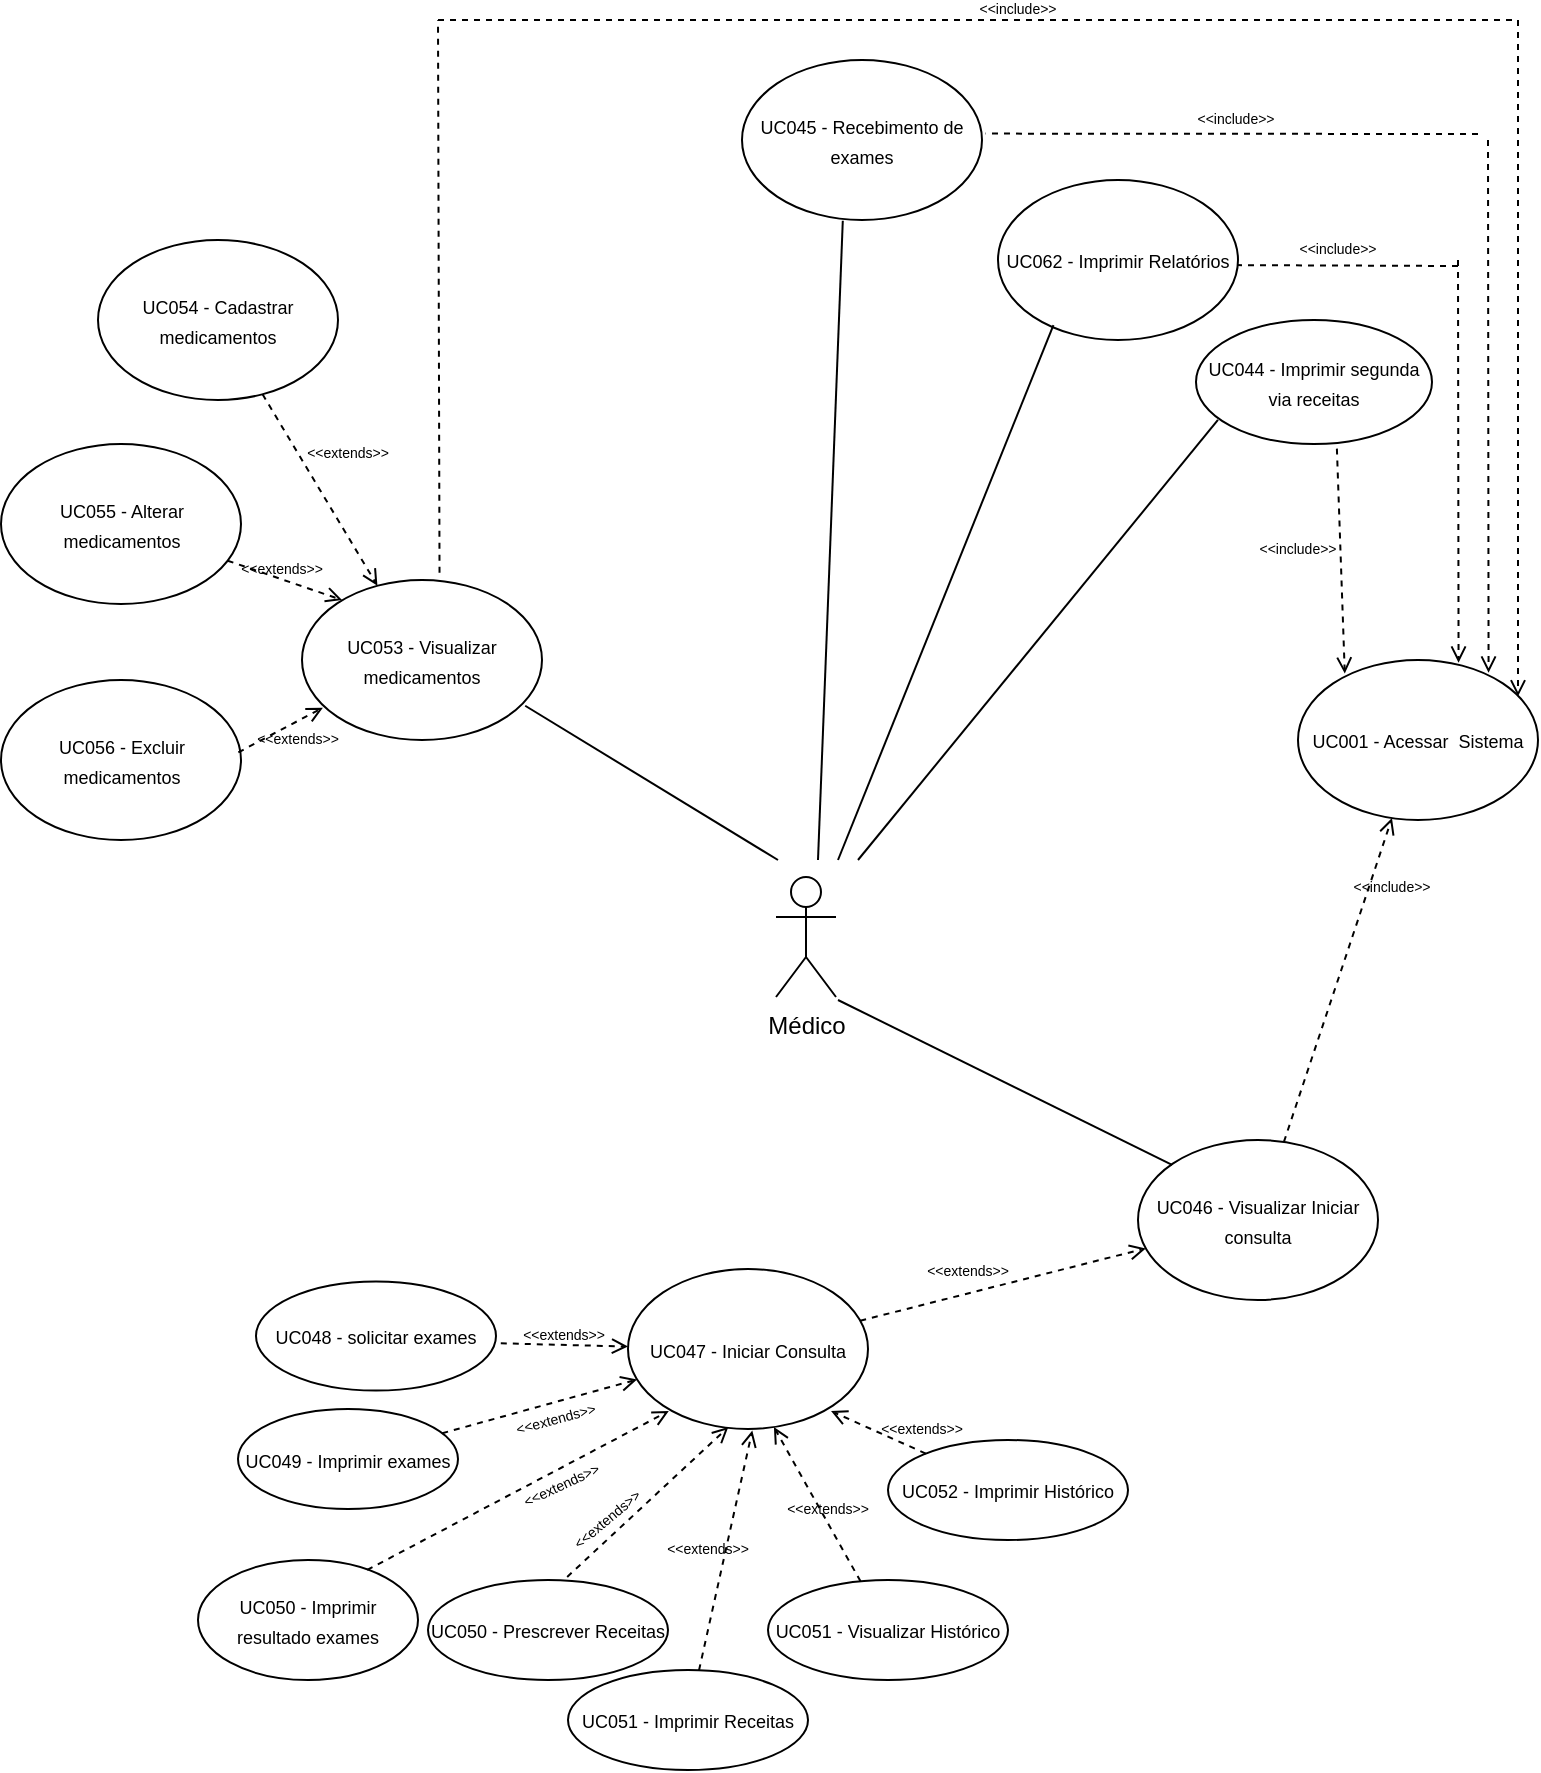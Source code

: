 <mxfile version="13.0.1" type="device"><diagram id="DpLsmklM6RV8-1Ke46bI" name="Page-1"><mxGraphModel dx="449" dy="267" grid="1" gridSize="10" guides="1" tooltips="1" connect="0" arrows="0" fold="1" page="1" pageScale="1" pageWidth="827" pageHeight="1169" math="0" shadow="0"><root><mxCell id="0"/><mxCell id="1" parent="0"/><mxCell id="2bqZi__AXVhJagl_6Wfu-1" value="Médico" style="shape=umlActor;verticalLabelPosition=bottom;labelBackgroundColor=#ffffff;verticalAlign=top;html=1;outlineConnect=0;" parent="1" vertex="1"><mxGeometry x="399" y="468.5" width="30" height="60" as="geometry"/></mxCell><mxCell id="2bqZi__AXVhJagl_6Wfu-2" value="&lt;font style=&quot;font-size: 9px&quot;&gt;UC001 - Acessar&amp;nbsp; Sistema&lt;/font&gt;" style="ellipse;whiteSpace=wrap;html=1;" parent="1" vertex="1"><mxGeometry x="660" y="360" width="120" height="80" as="geometry"/></mxCell><mxCell id="2bqZi__AXVhJagl_6Wfu-3" value="&lt;font style=&quot;font-size: 9px&quot;&gt;UC046 - Visualizar Iniciar consulta&lt;/font&gt;" style="ellipse;whiteSpace=wrap;html=1;" parent="1" vertex="1"><mxGeometry x="580" y="600" width="120" height="80" as="geometry"/></mxCell><mxCell id="2bqZi__AXVhJagl_6Wfu-5" value="" style="endArrow=open;html=1;dashed=1;fontSize=7;endFill=0;" parent="1" source="2bqZi__AXVhJagl_6Wfu-3" target="2bqZi__AXVhJagl_6Wfu-2" edge="1"><mxGeometry width="50" height="50" relative="1" as="geometry"><mxPoint x="640.85" y="444.509" as="sourcePoint"/><mxPoint x="687" y="522" as="targetPoint"/></mxGeometry></mxCell><mxCell id="2bqZi__AXVhJagl_6Wfu-6" value="" style="endArrow=none;html=1;exitX=0.142;exitY=0.155;exitDx=0;exitDy=0;exitPerimeter=0;" parent="1" source="2bqZi__AXVhJagl_6Wfu-3" edge="1"><mxGeometry width="50" height="50" relative="1" as="geometry"><mxPoint x="536.646" y="499.306" as="sourcePoint"/><mxPoint x="430" y="530" as="targetPoint"/></mxGeometry></mxCell><mxCell id="2bqZi__AXVhJagl_6Wfu-14" value="&lt;font style=&quot;font-size: 9px&quot;&gt;UC047 - Iniciar Consulta&lt;br&gt;&lt;/font&gt;" style="ellipse;whiteSpace=wrap;html=1;" parent="1" vertex="1"><mxGeometry x="325" y="664.5" width="120" height="80" as="geometry"/></mxCell><mxCell id="2bqZi__AXVhJagl_6Wfu-16" value="" style="endArrow=open;html=1;dashed=1;fontSize=7;endFill=0;exitX=1.02;exitY=0.567;exitDx=0;exitDy=0;exitPerimeter=0;" parent="1" source="2bqZi__AXVhJagl_6Wfu-22" target="2bqZi__AXVhJagl_6Wfu-14" edge="1"><mxGeometry width="50" height="50" relative="1" as="geometry"><mxPoint x="395.14" y="599.84" as="sourcePoint"/><mxPoint x="455" y="601" as="targetPoint"/></mxGeometry></mxCell><mxCell id="2bqZi__AXVhJagl_6Wfu-22" value="&lt;font style=&quot;font-size: 9px&quot;&gt;UC048 - solicitar exames&lt;/font&gt;" style="ellipse;whiteSpace=wrap;html=1;" parent="1" vertex="1"><mxGeometry x="139" y="670.75" width="120" height="54.5" as="geometry"/></mxCell><mxCell id="2bqZi__AXVhJagl_6Wfu-26" value="&lt;font style=&quot;font-size: 9px&quot;&gt;UC049 - Imprimir exames&lt;/font&gt;" style="ellipse;whiteSpace=wrap;html=1;" parent="1" vertex="1"><mxGeometry x="130" y="734.5" width="110" height="50" as="geometry"/></mxCell><mxCell id="2bqZi__AXVhJagl_6Wfu-27" value="&lt;font style=&quot;font-size: 9px&quot;&gt;UC045 - Recebimento de exames&lt;/font&gt;" style="ellipse;whiteSpace=wrap;html=1;" parent="1" vertex="1"><mxGeometry x="382" y="60" width="120" height="80" as="geometry"/></mxCell><mxCell id="2bqZi__AXVhJagl_6Wfu-31" value="&lt;font style=&quot;font-size: 9px&quot;&gt;UC044 - Imprimir segunda via receitas&lt;/font&gt;" style="ellipse;whiteSpace=wrap;html=1;" parent="1" vertex="1"><mxGeometry x="609" y="190" width="118" height="62" as="geometry"/></mxCell><mxCell id="2bqZi__AXVhJagl_6Wfu-38" value="&amp;lt;&amp;lt;include&amp;gt;&amp;gt;" style="text;html=1;strokeColor=none;fillColor=none;align=center;verticalAlign=middle;whiteSpace=wrap;rounded=0;fontSize=7;rotation=0;direction=west;" parent="1" vertex="1"><mxGeometry x="687" y="468.5" width="40" height="10" as="geometry"/></mxCell><mxCell id="2bqZi__AXVhJagl_6Wfu-47" value="" style="endArrow=open;html=1;dashed=1;fontSize=7;endFill=0;" parent="1" source="2bqZi__AXVhJagl_6Wfu-26" target="2bqZi__AXVhJagl_6Wfu-14" edge="1"><mxGeometry width="50" height="50" relative="1" as="geometry"><mxPoint x="-106.48" y="719.48" as="sourcePoint"/><mxPoint x="-45" y="719" as="targetPoint"/></mxGeometry></mxCell><mxCell id="2bqZi__AXVhJagl_6Wfu-49" value="" style="endArrow=none;html=1;exitX=0.93;exitY=0.786;exitDx=0;exitDy=0;exitPerimeter=0;" parent="1" source="2bqZi__AXVhJagl_6Wfu-65" edge="1"><mxGeometry width="50" height="50" relative="1" as="geometry"><mxPoint x="79" y="170" as="sourcePoint"/><mxPoint x="400" y="460" as="targetPoint"/></mxGeometry></mxCell><mxCell id="2bqZi__AXVhJagl_6Wfu-60" value="" style="endArrow=open;html=1;dashed=1;fontSize=7;endFill=0;" parent="1" source="2bqZi__AXVhJagl_6Wfu-14" target="2bqZi__AXVhJagl_6Wfu-3" edge="1"><mxGeometry width="50" height="50" relative="1" as="geometry"><mxPoint x="707" y="800" as="sourcePoint"/><mxPoint x="706.54" y="565.04" as="targetPoint"/></mxGeometry></mxCell><mxCell id="2bqZi__AXVhJagl_6Wfu-62" value="" style="endArrow=open;html=1;dashed=1;fontSize=7;endFill=0;exitX=0.597;exitY=1.037;exitDx=0;exitDy=0;exitPerimeter=0;entryX=0.195;entryY=0.085;entryDx=0;entryDy=0;entryPerimeter=0;" parent="1" source="2bqZi__AXVhJagl_6Wfu-31" edge="1" target="2bqZi__AXVhJagl_6Wfu-2"><mxGeometry width="50" height="50" relative="1" as="geometry"><mxPoint x="700" y="170" as="sourcePoint"/><mxPoint x="700" y="360" as="targetPoint"/></mxGeometry></mxCell><mxCell id="2bqZi__AXVhJagl_6Wfu-63" value="&amp;lt;&amp;lt;include&amp;gt;&amp;gt;" style="text;html=1;strokeColor=none;fillColor=none;align=center;verticalAlign=middle;whiteSpace=wrap;rounded=0;fontSize=7;rotation=0;" parent="1" vertex="1"><mxGeometry x="640" y="300" width="40" height="10" as="geometry"/></mxCell><mxCell id="2bqZi__AXVhJagl_6Wfu-65" value="&lt;font style=&quot;font-size: 9px&quot;&gt;UC053 - Visualizar medicamentos&lt;/font&gt;" style="ellipse;whiteSpace=wrap;html=1;" parent="1" vertex="1"><mxGeometry x="162" y="320" width="120" height="80" as="geometry"/></mxCell><mxCell id="2bqZi__AXVhJagl_6Wfu-69" value="&lt;font style=&quot;font-size: 9px&quot;&gt;UC055 - Alterar medicamentos&lt;/font&gt;" style="ellipse;whiteSpace=wrap;html=1;" parent="1" vertex="1"><mxGeometry x="11.5" y="252" width="120" height="80" as="geometry"/></mxCell><mxCell id="2bqZi__AXVhJagl_6Wfu-70" value="&lt;font style=&quot;font-size: 9px&quot;&gt;UC056 - Excluir medicamentos&lt;/font&gt;" style="ellipse;whiteSpace=wrap;html=1;" parent="1" vertex="1"><mxGeometry x="11.5" y="370" width="120" height="80" as="geometry"/></mxCell><mxCell id="2bqZi__AXVhJagl_6Wfu-71" value="" style="endArrow=open;html=1;dashed=1;fontSize=7;endFill=0;" parent="1" source="2bqZi__AXVhJagl_6Wfu-46" target="2bqZi__AXVhJagl_6Wfu-65" edge="1"><mxGeometry width="50" height="50" relative="1" as="geometry"><mxPoint x="-91.481" y="231.002" as="sourcePoint"/><mxPoint x="-44.5" y="250" as="targetPoint"/></mxGeometry></mxCell><mxCell id="2bqZi__AXVhJagl_6Wfu-72" value="" style="endArrow=open;html=1;dashed=1;fontSize=7;endFill=0;exitX=0.989;exitY=0.452;exitDx=0;exitDy=0;exitPerimeter=0;entryX=0.087;entryY=0.798;entryDx=0;entryDy=0;entryPerimeter=0;" parent="1" source="2bqZi__AXVhJagl_6Wfu-70" target="2bqZi__AXVhJagl_6Wfu-65" edge="1"><mxGeometry width="50" height="50" relative="1" as="geometry"><mxPoint x="-50.674" y="319.991" as="sourcePoint"/><mxPoint x="-24.067" y="305.224" as="targetPoint"/></mxGeometry></mxCell><mxCell id="pEZ3oHJ2oiIkwcKdvVKI-1" value="&amp;lt;&amp;lt;extends&amp;gt;&amp;gt;" style="text;html=1;strokeColor=none;fillColor=none;align=center;verticalAlign=middle;whiteSpace=wrap;rounded=0;fontSize=7;rotation=0;" parent="1" vertex="1"><mxGeometry x="273" y="693" width="40" height="10" as="geometry"/></mxCell><mxCell id="pEZ3oHJ2oiIkwcKdvVKI-2" value="&lt;font style=&quot;font-size: 9px&quot;&gt;UC050 - Imprimir resultado exames&lt;br&gt;&lt;/font&gt;" style="ellipse;whiteSpace=wrap;html=1;" parent="1" vertex="1"><mxGeometry x="110" y="810" width="110" height="60" as="geometry"/></mxCell><mxCell id="pEZ3oHJ2oiIkwcKdvVKI-3" value="" style="endArrow=open;html=1;dashed=1;fontSize=7;endFill=0;exitX=0.769;exitY=0.083;exitDx=0;exitDy=0;exitPerimeter=0;entryX=0.17;entryY=0.888;entryDx=0;entryDy=0;entryPerimeter=0;" parent="1" source="pEZ3oHJ2oiIkwcKdvVKI-2" target="2bqZi__AXVhJagl_6Wfu-14" edge="1"><mxGeometry width="50" height="50" relative="1" as="geometry"><mxPoint x="261.024" y="774.337" as="sourcePoint"/><mxPoint x="339.135" y="730.289" as="targetPoint"/></mxGeometry></mxCell><mxCell id="pEZ3oHJ2oiIkwcKdvVKI-4" value="&amp;lt;&amp;lt;extends&amp;gt;&amp;gt;" style="text;html=1;strokeColor=none;fillColor=none;align=center;verticalAlign=middle;whiteSpace=wrap;rounded=0;fontSize=7;rotation=-15;" parent="1" vertex="1"><mxGeometry x="269" y="734.5" width="40" height="10" as="geometry"/></mxCell><mxCell id="pEZ3oHJ2oiIkwcKdvVKI-5" value="&amp;lt;&amp;lt;extends&amp;gt;&amp;gt;" style="text;html=1;strokeColor=none;fillColor=none;align=center;verticalAlign=middle;whiteSpace=wrap;rounded=0;fontSize=7;rotation=-25;" parent="1" vertex="1"><mxGeometry x="272" y="768" width="40" height="10" as="geometry"/></mxCell><mxCell id="pEZ3oHJ2oiIkwcKdvVKI-7" value="&amp;lt;&amp;lt;extends&amp;gt;&amp;gt;" style="text;html=1;strokeColor=none;fillColor=none;align=center;verticalAlign=middle;whiteSpace=wrap;rounded=0;fontSize=7;rotation=0;" parent="1" vertex="1"><mxGeometry x="475" y="660.75" width="40" height="10" as="geometry"/></mxCell><mxCell id="pEZ3oHJ2oiIkwcKdvVKI-8" value="&lt;font style=&quot;font-size: 9px&quot;&gt;UC050 - Prescrever Receitas&lt;br&gt;&lt;/font&gt;" style="ellipse;whiteSpace=wrap;html=1;" parent="1" vertex="1"><mxGeometry x="225" y="820" width="120" height="50" as="geometry"/></mxCell><mxCell id="pEZ3oHJ2oiIkwcKdvVKI-9" value="" style="endArrow=open;html=1;dashed=1;fontSize=7;endFill=0;entryX=0.418;entryY=0.988;entryDx=0;entryDy=0;entryPerimeter=0;exitX=0.58;exitY=-0.031;exitDx=0;exitDy=0;exitPerimeter=0;" parent="1" source="pEZ3oHJ2oiIkwcKdvVKI-8" target="2bqZi__AXVhJagl_6Wfu-14" edge="1"><mxGeometry width="50" height="50" relative="1" as="geometry"><mxPoint x="413" y="828" as="sourcePoint"/><mxPoint x="462.52" y="734.5" as="targetPoint"/></mxGeometry></mxCell><mxCell id="pEZ3oHJ2oiIkwcKdvVKI-12" value="&amp;lt;&amp;lt;extends&amp;gt;&amp;gt;" style="text;html=1;strokeColor=none;fillColor=none;align=center;verticalAlign=middle;whiteSpace=wrap;rounded=0;fontSize=7;rotation=-40;" parent="1" vertex="1"><mxGeometry x="295" y="785" width="40" height="10" as="geometry"/></mxCell><mxCell id="pEZ3oHJ2oiIkwcKdvVKI-13" value="&lt;font style=&quot;font-size: 9px&quot;&gt;UC051 - Imprimir Receitas&lt;br&gt;&lt;/font&gt;" style="ellipse;whiteSpace=wrap;html=1;" parent="1" vertex="1"><mxGeometry x="295" y="865" width="120" height="50" as="geometry"/></mxCell><mxCell id="pEZ3oHJ2oiIkwcKdvVKI-14" value="" style="endArrow=open;html=1;dashed=1;fontSize=7;endFill=0;entryX=0.518;entryY=1.01;entryDx=0;entryDy=0;entryPerimeter=0;" parent="1" source="pEZ3oHJ2oiIkwcKdvVKI-13" target="2bqZi__AXVhJagl_6Wfu-14" edge="1"><mxGeometry width="50" height="50" relative="1" as="geometry"><mxPoint x="394.6" y="838.45" as="sourcePoint"/><mxPoint x="411" y="743" as="targetPoint"/></mxGeometry></mxCell><mxCell id="pEZ3oHJ2oiIkwcKdvVKI-15" value="&amp;lt;&amp;lt;extends&amp;gt;&amp;gt;" style="text;html=1;strokeColor=none;fillColor=none;align=center;verticalAlign=middle;whiteSpace=wrap;rounded=0;fontSize=7;rotation=0;" parent="1" vertex="1"><mxGeometry x="345" y="800" width="40" height="10" as="geometry"/></mxCell><mxCell id="pEZ3oHJ2oiIkwcKdvVKI-16" value="&lt;font style=&quot;font-size: 9px&quot;&gt;UC051 - Visualizar Histórico&lt;br&gt;&lt;/font&gt;" style="ellipse;whiteSpace=wrap;html=1;" parent="1" vertex="1"><mxGeometry x="395" y="820" width="120" height="50" as="geometry"/></mxCell><mxCell id="pEZ3oHJ2oiIkwcKdvVKI-17" value="&lt;font style=&quot;font-size: 9px&quot;&gt;UC052 - Imprimir Histórico&lt;br&gt;&lt;/font&gt;" style="ellipse;whiteSpace=wrap;html=1;" parent="1" vertex="1"><mxGeometry x="455" y="750" width="120" height="50" as="geometry"/></mxCell><mxCell id="pEZ3oHJ2oiIkwcKdvVKI-18" value="" style="endArrow=open;html=1;dashed=1;fontSize=7;endFill=0;entryX=0.608;entryY=0.988;entryDx=0;entryDy=0;entryPerimeter=0;" parent="1" source="pEZ3oHJ2oiIkwcKdvVKI-16" target="2bqZi__AXVhJagl_6Wfu-14" edge="1"><mxGeometry width="50" height="50" relative="1" as="geometry"><mxPoint x="360.51" y="865.106" as="sourcePoint"/><mxPoint x="387.16" y="745.3" as="targetPoint"/></mxGeometry></mxCell><mxCell id="pEZ3oHJ2oiIkwcKdvVKI-19" value="&amp;lt;&amp;lt;extends&amp;gt;&amp;gt;" style="text;html=1;strokeColor=none;fillColor=none;align=center;verticalAlign=middle;whiteSpace=wrap;rounded=0;fontSize=7;rotation=0;" parent="1" vertex="1"><mxGeometry x="405" y="780" width="40" height="10" as="geometry"/></mxCell><mxCell id="pEZ3oHJ2oiIkwcKdvVKI-21" value="" style="endArrow=open;html=1;dashed=1;fontSize=7;endFill=0;entryX=0.846;entryY=0.888;entryDx=0;entryDy=0;entryPerimeter=0;" parent="1" source="pEZ3oHJ2oiIkwcKdvVKI-17" target="2bqZi__AXVhJagl_6Wfu-14" edge="1"><mxGeometry width="50" height="50" relative="1" as="geometry"><mxPoint x="441.382" y="820.652" as="sourcePoint"/><mxPoint x="397.96" y="743.54" as="targetPoint"/></mxGeometry></mxCell><mxCell id="pEZ3oHJ2oiIkwcKdvVKI-22" value="&amp;lt;&amp;lt;extends&amp;gt;&amp;gt;" style="text;html=1;strokeColor=none;fillColor=none;align=center;verticalAlign=middle;whiteSpace=wrap;rounded=0;fontSize=7;rotation=0;" parent="1" vertex="1"><mxGeometry x="452" y="740" width="40" height="10" as="geometry"/></mxCell><mxCell id="2bqZi__AXVhJagl_6Wfu-46" value="&lt;font style=&quot;font-size: 9px&quot;&gt;UC054 - Cadastrar medicamentos&lt;/font&gt;" style="ellipse;whiteSpace=wrap;html=1;" parent="1" vertex="1"><mxGeometry x="60" y="150" width="120" height="80" as="geometry"/></mxCell><mxCell id="pEZ3oHJ2oiIkwcKdvVKI-24" value="" style="endArrow=open;html=1;dashed=1;fontSize=7;endFill=0;entryX=0.167;entryY=0.125;entryDx=0;entryDy=0;entryPerimeter=0;" parent="1" source="2bqZi__AXVhJagl_6Wfu-69" target="2bqZi__AXVhJagl_6Wfu-65" edge="1"><mxGeometry width="50" height="50" relative="1" as="geometry"><mxPoint x="-168.61" y="297.817" as="sourcePoint"/><mxPoint x="-2.358" y="104.696" as="targetPoint"/></mxGeometry></mxCell><mxCell id="pEZ3oHJ2oiIkwcKdvVKI-26" value="&amp;lt;&amp;lt;include&amp;gt;&amp;gt;" style="text;html=1;strokeColor=none;fillColor=none;align=center;verticalAlign=middle;whiteSpace=wrap;rounded=0;fontSize=7;rotation=0;" parent="1" vertex="1"><mxGeometry x="609" y="85" width="40" height="10" as="geometry"/></mxCell><mxCell id="pEZ3oHJ2oiIkwcKdvVKI-27" value="" style="endArrow=open;html=1;dashed=1;fontSize=7;endFill=0;entryX=0.794;entryY=0.079;entryDx=0;entryDy=0;entryPerimeter=0;" parent="1" target="2bqZi__AXVhJagl_6Wfu-2" edge="1"><mxGeometry width="50" height="50" relative="1" as="geometry"><mxPoint x="755" y="100" as="sourcePoint"/><mxPoint x="755.24" y="359.28" as="targetPoint"/></mxGeometry></mxCell><mxCell id="pEZ3oHJ2oiIkwcKdvVKI-28" value="" style="endArrow=none;dashed=1;html=1;entryX=1.015;entryY=0.46;entryDx=0;entryDy=0;entryPerimeter=0;" parent="1" target="2bqZi__AXVhJagl_6Wfu-27" edge="1"><mxGeometry width="50" height="50" relative="1" as="geometry"><mxPoint x="750" y="97" as="sourcePoint"/><mxPoint x="493.8" y="102.88" as="targetPoint"/></mxGeometry></mxCell><mxCell id="pEZ3oHJ2oiIkwcKdvVKI-29" value="" style="endArrow=none;html=1;exitX=0.093;exitY=0.806;exitDx=0;exitDy=0;exitPerimeter=0;" parent="1" source="2bqZi__AXVhJagl_6Wfu-31" edge="1"><mxGeometry width="50" height="50" relative="1" as="geometry"><mxPoint x="79" y="170" as="sourcePoint"/><mxPoint x="440" y="460" as="targetPoint"/></mxGeometry></mxCell><mxCell id="pEZ3oHJ2oiIkwcKdvVKI-30" value="" style="endArrow=none;html=1;exitX=0.42;exitY=1.005;exitDx=0;exitDy=0;exitPerimeter=0;" parent="1" source="2bqZi__AXVhJagl_6Wfu-27" edge="1"><mxGeometry width="50" height="50" relative="1" as="geometry"><mxPoint x="79" y="170" as="sourcePoint"/><mxPoint x="420" y="460" as="targetPoint"/></mxGeometry></mxCell><mxCell id="pEZ3oHJ2oiIkwcKdvVKI-31" value="&amp;lt;&amp;lt;extends&amp;gt;&amp;gt;" style="text;html=1;strokeColor=none;fillColor=none;align=center;verticalAlign=middle;whiteSpace=wrap;rounded=0;fontSize=7;rotation=0;" parent="1" vertex="1"><mxGeometry x="165" y="252" width="40" height="10" as="geometry"/></mxCell><mxCell id="pEZ3oHJ2oiIkwcKdvVKI-33" value="&amp;lt;&amp;lt;extends&amp;gt;&amp;gt;" style="text;html=1;strokeColor=none;fillColor=none;align=center;verticalAlign=middle;whiteSpace=wrap;rounded=0;fontSize=7;rotation=0;" parent="1" vertex="1"><mxGeometry x="140" y="395" width="40" height="10" as="geometry"/></mxCell><mxCell id="pEZ3oHJ2oiIkwcKdvVKI-34" value="" style="endArrow=open;html=1;dashed=1;fontSize=7;endFill=0;entryX=0.732;entryY=0.029;entryDx=0;entryDy=0;entryPerimeter=0;" parent="1" edge="1"><mxGeometry width="50" height="50" relative="1" as="geometry"><mxPoint x="770" y="40" as="sourcePoint"/><mxPoint x="770.0" y="378.16" as="targetPoint"/></mxGeometry></mxCell><mxCell id="pEZ3oHJ2oiIkwcKdvVKI-35" value="" style="endArrow=none;dashed=1;html=1;" parent="1" edge="1"><mxGeometry width="50" height="50" relative="1" as="geometry"><mxPoint x="230" y="40" as="sourcePoint"/><mxPoint x="770" y="40" as="targetPoint"/></mxGeometry></mxCell><mxCell id="pEZ3oHJ2oiIkwcKdvVKI-36" value="" style="endArrow=none;dashed=1;html=1;exitX=0.573;exitY=-0.045;exitDx=0;exitDy=0;exitPerimeter=0;" parent="1" source="2bqZi__AXVhJagl_6Wfu-65" edge="1"><mxGeometry width="50" height="50" relative="1" as="geometry"><mxPoint x="390" y="260" as="sourcePoint"/><mxPoint x="230" y="40" as="targetPoint"/></mxGeometry></mxCell><mxCell id="pEZ3oHJ2oiIkwcKdvVKI-38" value="&amp;lt;&amp;lt;extends&amp;gt;&amp;gt;" style="text;html=1;strokeColor=none;fillColor=none;align=center;verticalAlign=middle;whiteSpace=wrap;rounded=0;fontSize=7;rotation=0;" parent="1" vertex="1"><mxGeometry x="131.5" y="310" width="40" height="10" as="geometry"/></mxCell><mxCell id="pEZ3oHJ2oiIkwcKdvVKI-39" value="&amp;lt;&amp;lt;include&amp;gt;&amp;gt;" style="text;html=1;strokeColor=none;fillColor=none;align=center;verticalAlign=middle;whiteSpace=wrap;rounded=0;fontSize=7;rotation=0;" parent="1" vertex="1"><mxGeometry x="500" y="30" width="40" height="10" as="geometry"/></mxCell><mxCell id="YRGmhSZk34cFpndq9H_r-2" value="&lt;font style=&quot;font-size: 9px&quot;&gt;UC062 - Imprimir Relatórios&lt;br&gt;&lt;/font&gt;" style="ellipse;whiteSpace=wrap;html=1;" vertex="1" parent="1"><mxGeometry x="510" y="120" width="120" height="80" as="geometry"/></mxCell><mxCell id="YRGmhSZk34cFpndq9H_r-3" value="" style="endArrow=none;html=1;exitX=0.231;exitY=0.907;exitDx=0;exitDy=0;exitPerimeter=0;" edge="1" parent="1" source="YRGmhSZk34cFpndq9H_r-2"><mxGeometry width="50" height="50" relative="1" as="geometry"><mxPoint x="432.4" y="140.4" as="sourcePoint"/><mxPoint x="430" y="460" as="targetPoint"/></mxGeometry></mxCell><mxCell id="YRGmhSZk34cFpndq9H_r-4" value="" style="endArrow=none;dashed=1;html=1;entryX=0.996;entryY=0.532;entryDx=0;entryDy=0;entryPerimeter=0;" edge="1" parent="1" target="YRGmhSZk34cFpndq9H_r-2"><mxGeometry width="50" height="50" relative="1" as="geometry"><mxPoint x="740" y="163" as="sourcePoint"/><mxPoint x="503.8" y="96.8" as="targetPoint"/></mxGeometry></mxCell><mxCell id="YRGmhSZk34cFpndq9H_r-5" value="" style="endArrow=open;html=1;dashed=1;fontSize=7;endFill=0;entryX=0.794;entryY=0.079;entryDx=0;entryDy=0;entryPerimeter=0;" edge="1" parent="1"><mxGeometry width="50" height="50" relative="1" as="geometry"><mxPoint x="740" y="160" as="sourcePoint"/><mxPoint x="740.28" y="361.32" as="targetPoint"/></mxGeometry></mxCell><mxCell id="YRGmhSZk34cFpndq9H_r-6" value="&amp;lt;&amp;lt;include&amp;gt;&amp;gt;" style="text;html=1;strokeColor=none;fillColor=none;align=center;verticalAlign=middle;whiteSpace=wrap;rounded=0;fontSize=7;rotation=0;" vertex="1" parent="1"><mxGeometry x="660" y="150" width="40" height="10" as="geometry"/></mxCell></root></mxGraphModel></diagram></mxfile>